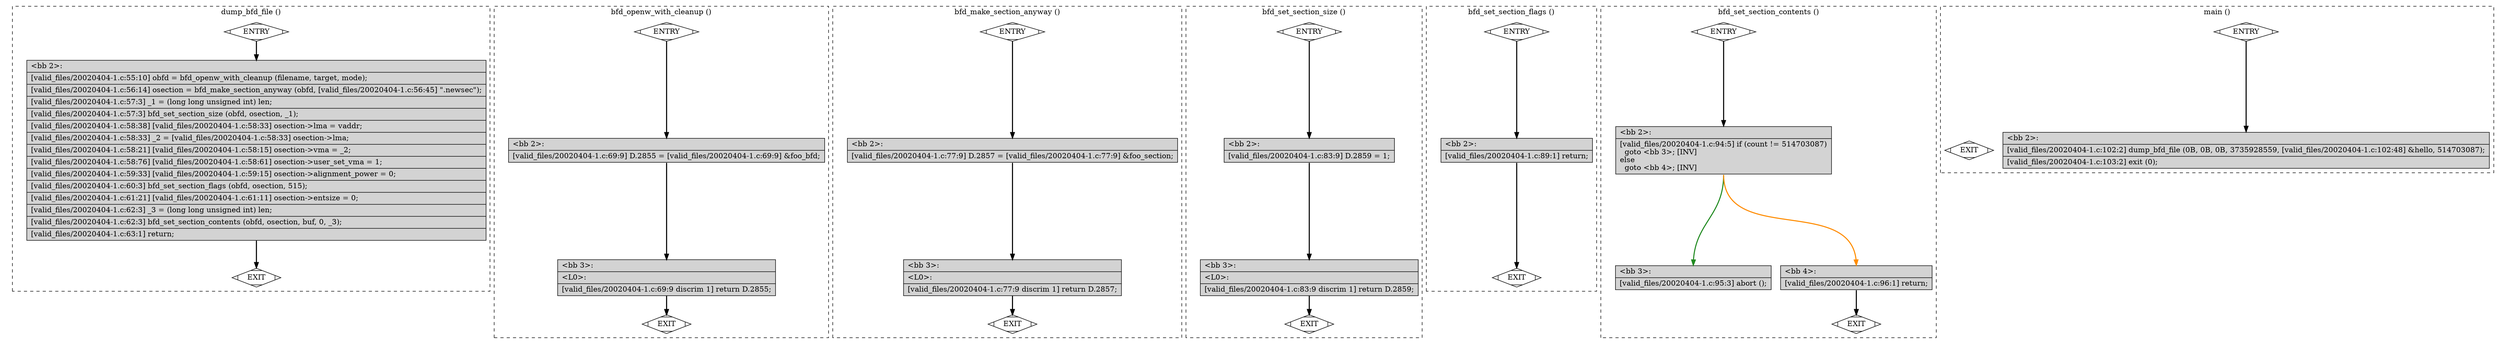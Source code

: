digraph "a-20020404-1.c.015t.cfg" {
overlap=false;
subgraph "cluster_dump_bfd_file" {
	style="dashed";
	color="black";
	label="dump_bfd_file ()";
	fn_0_basic_block_0 [shape=Mdiamond,style=filled,fillcolor=white,label="ENTRY"];

	fn_0_basic_block_1 [shape=Mdiamond,style=filled,fillcolor=white,label="EXIT"];

	fn_0_basic_block_2 [shape=record,style=filled,fillcolor=lightgrey,label="{\<bb\ 2\>:\l\
|[valid_files/20020404-1.c:55:10]\ obfd\ =\ bfd_openw_with_cleanup\ (filename,\ target,\ mode);\l\
|[valid_files/20020404-1.c:56:14]\ osection\ =\ bfd_make_section_anyway\ (obfd,\ [valid_files/20020404-1.c:56:45]\ \".newsec\");\l\
|[valid_files/20020404-1.c:57:3]\ _1\ =\ (long\ long\ unsigned\ int)\ len;\l\
|[valid_files/20020404-1.c:57:3]\ bfd_set_section_size\ (obfd,\ osection,\ _1);\l\
|[valid_files/20020404-1.c:58:38]\ [valid_files/20020404-1.c:58:33]\ osection-\>lma\ =\ vaddr;\l\
|[valid_files/20020404-1.c:58:33]\ _2\ =\ [valid_files/20020404-1.c:58:33]\ osection-\>lma;\l\
|[valid_files/20020404-1.c:58:21]\ [valid_files/20020404-1.c:58:15]\ osection-\>vma\ =\ _2;\l\
|[valid_files/20020404-1.c:58:76]\ [valid_files/20020404-1.c:58:61]\ osection-\>user_set_vma\ =\ 1;\l\
|[valid_files/20020404-1.c:59:33]\ [valid_files/20020404-1.c:59:15]\ osection-\>alignment_power\ =\ 0;\l\
|[valid_files/20020404-1.c:60:3]\ bfd_set_section_flags\ (obfd,\ osection,\ 515);\l\
|[valid_files/20020404-1.c:61:21]\ [valid_files/20020404-1.c:61:11]\ osection-\>entsize\ =\ 0;\l\
|[valid_files/20020404-1.c:62:3]\ _3\ =\ (long\ long\ unsigned\ int)\ len;\l\
|[valid_files/20020404-1.c:62:3]\ bfd_set_section_contents\ (obfd,\ osection,\ buf,\ 0,\ _3);\l\
|[valid_files/20020404-1.c:63:1]\ return;\l\
}"];

	fn_0_basic_block_0:s -> fn_0_basic_block_2:n [style="solid,bold",color=black,weight=100,constraint=true];
	fn_0_basic_block_2:s -> fn_0_basic_block_1:n [style="solid,bold",color=black,weight=10,constraint=true];
	fn_0_basic_block_0:s -> fn_0_basic_block_1:n [style="invis",constraint=true];
}
subgraph "cluster_bfd_openw_with_cleanup" {
	style="dashed";
	color="black";
	label="bfd_openw_with_cleanup ()";
	fn_1_basic_block_0 [shape=Mdiamond,style=filled,fillcolor=white,label="ENTRY"];

	fn_1_basic_block_1 [shape=Mdiamond,style=filled,fillcolor=white,label="EXIT"];

	fn_1_basic_block_2 [shape=record,style=filled,fillcolor=lightgrey,label="{\<bb\ 2\>:\l\
|[valid_files/20020404-1.c:69:9]\ D.2855\ =\ [valid_files/20020404-1.c:69:9]\ &foo_bfd;\l\
}"];

	fn_1_basic_block_3 [shape=record,style=filled,fillcolor=lightgrey,label="{\<bb\ 3\>:\l\
|\<L0\>:\l\
|[valid_files/20020404-1.c:69:9\ discrim\ 1]\ return\ D.2855;\l\
}"];

	fn_1_basic_block_0:s -> fn_1_basic_block_2:n [style="solid,bold",color=black,weight=100,constraint=true];
	fn_1_basic_block_2:s -> fn_1_basic_block_3:n [style="solid,bold",color=black,weight=100,constraint=true];
	fn_1_basic_block_3:s -> fn_1_basic_block_1:n [style="solid,bold",color=black,weight=10,constraint=true];
	fn_1_basic_block_0:s -> fn_1_basic_block_1:n [style="invis",constraint=true];
}
subgraph "cluster_bfd_make_section_anyway" {
	style="dashed";
	color="black";
	label="bfd_make_section_anyway ()";
	fn_2_basic_block_0 [shape=Mdiamond,style=filled,fillcolor=white,label="ENTRY"];

	fn_2_basic_block_1 [shape=Mdiamond,style=filled,fillcolor=white,label="EXIT"];

	fn_2_basic_block_2 [shape=record,style=filled,fillcolor=lightgrey,label="{\<bb\ 2\>:\l\
|[valid_files/20020404-1.c:77:9]\ D.2857\ =\ [valid_files/20020404-1.c:77:9]\ &foo_section;\l\
}"];

	fn_2_basic_block_3 [shape=record,style=filled,fillcolor=lightgrey,label="{\<bb\ 3\>:\l\
|\<L0\>:\l\
|[valid_files/20020404-1.c:77:9\ discrim\ 1]\ return\ D.2857;\l\
}"];

	fn_2_basic_block_0:s -> fn_2_basic_block_2:n [style="solid,bold",color=black,weight=100,constraint=true];
	fn_2_basic_block_2:s -> fn_2_basic_block_3:n [style="solid,bold",color=black,weight=100,constraint=true];
	fn_2_basic_block_3:s -> fn_2_basic_block_1:n [style="solid,bold",color=black,weight=10,constraint=true];
	fn_2_basic_block_0:s -> fn_2_basic_block_1:n [style="invis",constraint=true];
}
subgraph "cluster_bfd_set_section_size" {
	style="dashed";
	color="black";
	label="bfd_set_section_size ()";
	fn_3_basic_block_0 [shape=Mdiamond,style=filled,fillcolor=white,label="ENTRY"];

	fn_3_basic_block_1 [shape=Mdiamond,style=filled,fillcolor=white,label="EXIT"];

	fn_3_basic_block_2 [shape=record,style=filled,fillcolor=lightgrey,label="{\<bb\ 2\>:\l\
|[valid_files/20020404-1.c:83:9]\ D.2859\ =\ 1;\l\
}"];

	fn_3_basic_block_3 [shape=record,style=filled,fillcolor=lightgrey,label="{\<bb\ 3\>:\l\
|\<L0\>:\l\
|[valid_files/20020404-1.c:83:9\ discrim\ 1]\ return\ D.2859;\l\
}"];

	fn_3_basic_block_0:s -> fn_3_basic_block_2:n [style="solid,bold",color=black,weight=100,constraint=true];
	fn_3_basic_block_2:s -> fn_3_basic_block_3:n [style="solid,bold",color=black,weight=100,constraint=true];
	fn_3_basic_block_3:s -> fn_3_basic_block_1:n [style="solid,bold",color=black,weight=10,constraint=true];
	fn_3_basic_block_0:s -> fn_3_basic_block_1:n [style="invis",constraint=true];
}
subgraph "cluster_bfd_set_section_flags" {
	style="dashed";
	color="black";
	label="bfd_set_section_flags ()";
	fn_4_basic_block_0 [shape=Mdiamond,style=filled,fillcolor=white,label="ENTRY"];

	fn_4_basic_block_1 [shape=Mdiamond,style=filled,fillcolor=white,label="EXIT"];

	fn_4_basic_block_2 [shape=record,style=filled,fillcolor=lightgrey,label="{\<bb\ 2\>:\l\
|[valid_files/20020404-1.c:89:1]\ return;\l\
}"];

	fn_4_basic_block_0:s -> fn_4_basic_block_2:n [style="solid,bold",color=black,weight=100,constraint=true];
	fn_4_basic_block_2:s -> fn_4_basic_block_1:n [style="solid,bold",color=black,weight=10,constraint=true];
	fn_4_basic_block_0:s -> fn_4_basic_block_1:n [style="invis",constraint=true];
}
subgraph "cluster_bfd_set_section_contents" {
	style="dashed";
	color="black";
	label="bfd_set_section_contents ()";
	fn_5_basic_block_0 [shape=Mdiamond,style=filled,fillcolor=white,label="ENTRY"];

	fn_5_basic_block_1 [shape=Mdiamond,style=filled,fillcolor=white,label="EXIT"];

	fn_5_basic_block_2 [shape=record,style=filled,fillcolor=lightgrey,label="{\<bb\ 2\>:\l\
|[valid_files/20020404-1.c:94:5]\ if\ (count\ !=\ 514703087)\l\
\ \ goto\ \<bb\ 3\>;\ [INV]\l\
else\l\
\ \ goto\ \<bb\ 4\>;\ [INV]\l\
}"];

	fn_5_basic_block_3 [shape=record,style=filled,fillcolor=lightgrey,label="{\<bb\ 3\>:\l\
|[valid_files/20020404-1.c:95:3]\ abort\ ();\l\
}"];

	fn_5_basic_block_4 [shape=record,style=filled,fillcolor=lightgrey,label="{\<bb\ 4\>:\l\
|[valid_files/20020404-1.c:96:1]\ return;\l\
}"];

	fn_5_basic_block_0:s -> fn_5_basic_block_2:n [style="solid,bold",color=black,weight=100,constraint=true];
	fn_5_basic_block_2:s -> fn_5_basic_block_3:n [style="solid,bold",color=forestgreen,weight=10,constraint=true];
	fn_5_basic_block_2:s -> fn_5_basic_block_4:n [style="solid,bold",color=darkorange,weight=10,constraint=true];
	fn_5_basic_block_4:s -> fn_5_basic_block_1:n [style="solid,bold",color=black,weight=10,constraint=true];
	fn_5_basic_block_0:s -> fn_5_basic_block_1:n [style="invis",constraint=true];
}
subgraph "cluster_main" {
	style="dashed";
	color="black";
	label="main ()";
	fn_6_basic_block_0 [shape=Mdiamond,style=filled,fillcolor=white,label="ENTRY"];

	fn_6_basic_block_1 [shape=Mdiamond,style=filled,fillcolor=white,label="EXIT"];

	fn_6_basic_block_2 [shape=record,style=filled,fillcolor=lightgrey,label="{\<bb\ 2\>:\l\
|[valid_files/20020404-1.c:102:2]\ dump_bfd_file\ (0B,\ 0B,\ 0B,\ 3735928559,\ [valid_files/20020404-1.c:102:48]\ &hello,\ 514703087);\l\
|[valid_files/20020404-1.c:103:2]\ exit\ (0);\l\
}"];

	fn_6_basic_block_0:s -> fn_6_basic_block_2:n [style="solid,bold",color=black,weight=100,constraint=true];
	fn_6_basic_block_0:s -> fn_6_basic_block_1:n [style="invis",constraint=true];
}
}
